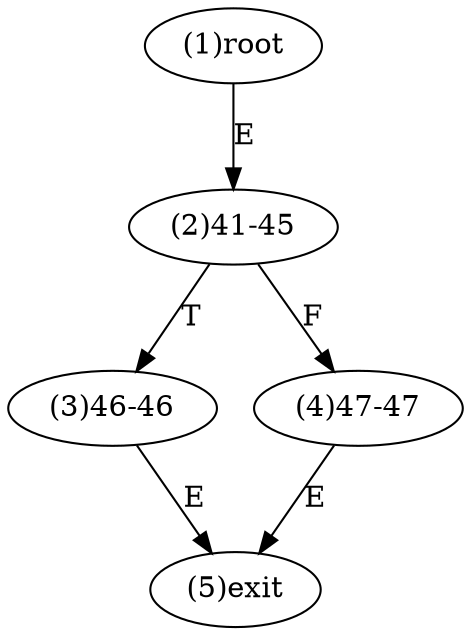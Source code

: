 digraph "" { 
1[ label="(1)root"];
2[ label="(2)41-45"];
3[ label="(3)46-46"];
4[ label="(4)47-47"];
5[ label="(5)exit"];
1->2[ label="E"];
2->4[ label="F"];
2->3[ label="T"];
3->5[ label="E"];
4->5[ label="E"];
}